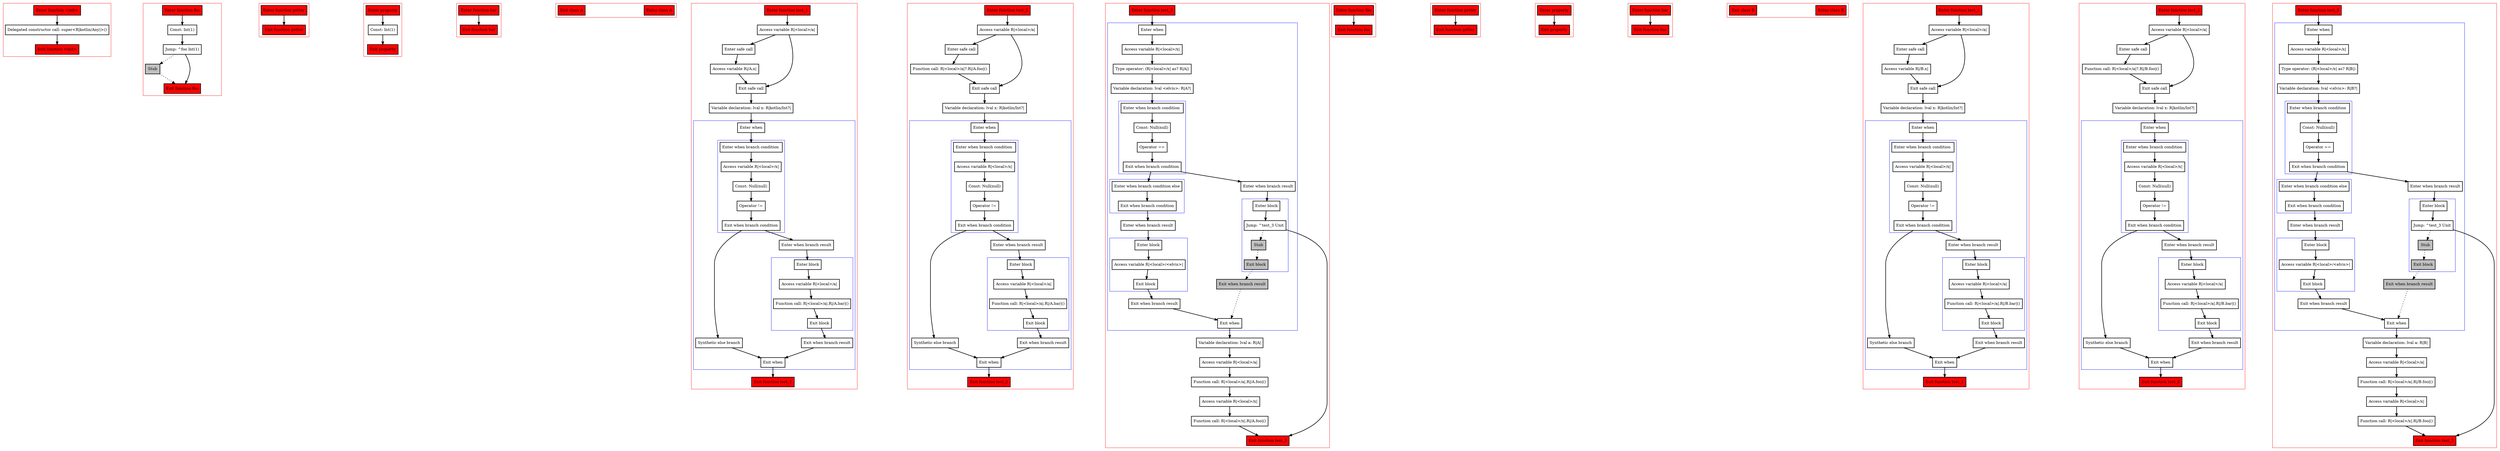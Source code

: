 digraph assignSafeCall_kt {
    graph [nodesep=3]
    node [shape=box penwidth=2]
    edge [penwidth=2]

    subgraph cluster_0 {
        color=red
        0 [label="Enter function <init>" style="filled" fillcolor=red];
        1 [label="Delegated constructor call: super<R|kotlin/Any|>()"];
        2 [label="Exit function <init>" style="filled" fillcolor=red];
    }

    0 -> {1};
    1 -> {2};

    subgraph cluster_1 {
        color=red
        3 [label="Enter function foo" style="filled" fillcolor=red];
        4 [label="Const: Int(1)"];
        5 [label="Jump: ^foo Int(1)"];
        6 [label="Stub" style="filled" fillcolor=gray];
        7 [label="Exit function foo" style="filled" fillcolor=red];
    }

    3 -> {4};
    4 -> {5};
    5 -> {7};
    5 -> {6} [style=dotted];
    6 -> {7} [style=dotted];

    subgraph cluster_2 {
        color=red
        8 [label="Enter function getter" style="filled" fillcolor=red];
        9 [label="Exit function getter" style="filled" fillcolor=red];
    }

    8 -> {9};

    subgraph cluster_3 {
        color=red
        10 [label="Enter property" style="filled" fillcolor=red];
        11 [label="Const: Int(1)"];
        12 [label="Exit property" style="filled" fillcolor=red];
    }

    10 -> {11};
    11 -> {12};

    subgraph cluster_4 {
        color=red
        13 [label="Enter function bar" style="filled" fillcolor=red];
        14 [label="Exit function bar" style="filled" fillcolor=red];
    }

    13 -> {14};

    subgraph cluster_5 {
        color=red
        15 [label="Enter class A" style="filled" fillcolor=red];
        16 [label="Exit class A" style="filled" fillcolor=red];
    }


    subgraph cluster_6 {
        color=red
        17 [label="Enter function test_1" style="filled" fillcolor=red];
        18 [label="Access variable R|<local>/a|"];
        19 [label="Enter safe call"];
        20 [label="Access variable R|/A.x|"];
        21 [label="Exit safe call"];
        22 [label="Variable declaration: lval x: R|kotlin/Int?|"];
        subgraph cluster_7 {
            color=blue
            23 [label="Enter when"];
            subgraph cluster_8 {
                color=blue
                24 [label="Enter when branch condition "];
                25 [label="Access variable R|<local>/x|"];
                26 [label="Const: Null(null)"];
                27 [label="Operator !="];
                28 [label="Exit when branch condition"];
            }
            29 [label="Synthetic else branch"];
            30 [label="Enter when branch result"];
            subgraph cluster_9 {
                color=blue
                31 [label="Enter block"];
                32 [label="Access variable R|<local>/a|"];
                33 [label="Function call: R|<local>/a|.R|/A.bar|()"];
                34 [label="Exit block"];
            }
            35 [label="Exit when branch result"];
            36 [label="Exit when"];
        }
        37 [label="Exit function test_1" style="filled" fillcolor=red];
    }

    17 -> {18};
    18 -> {19 21};
    19 -> {20};
    20 -> {21};
    21 -> {22};
    22 -> {23};
    23 -> {24};
    24 -> {25};
    25 -> {26};
    26 -> {27};
    27 -> {28};
    28 -> {30 29};
    29 -> {36};
    30 -> {31};
    31 -> {32};
    32 -> {33};
    33 -> {34};
    34 -> {35};
    35 -> {36};
    36 -> {37};

    subgraph cluster_10 {
        color=red
        38 [label="Enter function test_2" style="filled" fillcolor=red];
        39 [label="Access variable R|<local>/a|"];
        40 [label="Enter safe call"];
        41 [label="Function call: R|<local>/a|?.R|/A.foo|()"];
        42 [label="Exit safe call"];
        43 [label="Variable declaration: lval x: R|kotlin/Int?|"];
        subgraph cluster_11 {
            color=blue
            44 [label="Enter when"];
            subgraph cluster_12 {
                color=blue
                45 [label="Enter when branch condition "];
                46 [label="Access variable R|<local>/x|"];
                47 [label="Const: Null(null)"];
                48 [label="Operator !="];
                49 [label="Exit when branch condition"];
            }
            50 [label="Synthetic else branch"];
            51 [label="Enter when branch result"];
            subgraph cluster_13 {
                color=blue
                52 [label="Enter block"];
                53 [label="Access variable R|<local>/a|"];
                54 [label="Function call: R|<local>/a|.R|/A.bar|()"];
                55 [label="Exit block"];
            }
            56 [label="Exit when branch result"];
            57 [label="Exit when"];
        }
        58 [label="Exit function test_2" style="filled" fillcolor=red];
    }

    38 -> {39};
    39 -> {40 42};
    40 -> {41};
    41 -> {42};
    42 -> {43};
    43 -> {44};
    44 -> {45};
    45 -> {46};
    46 -> {47};
    47 -> {48};
    48 -> {49};
    49 -> {51 50};
    50 -> {57};
    51 -> {52};
    52 -> {53};
    53 -> {54};
    54 -> {55};
    55 -> {56};
    56 -> {57};
    57 -> {58};

    subgraph cluster_14 {
        color=red
        59 [label="Enter function test_3" style="filled" fillcolor=red];
        subgraph cluster_15 {
            color=blue
            60 [label="Enter when"];
            61 [label="Access variable R|<local>/x|"];
            62 [label="Type operator: (R|<local>/x| as? R|A|)"];
            63 [label="Variable declaration: lval <elvis>: R|A?|"];
            subgraph cluster_16 {
                color=blue
                64 [label="Enter when branch condition "];
                65 [label="Const: Null(null)"];
                66 [label="Operator =="];
                67 [label="Exit when branch condition"];
            }
            subgraph cluster_17 {
                color=blue
                68 [label="Enter when branch condition else"];
                69 [label="Exit when branch condition"];
            }
            70 [label="Enter when branch result"];
            subgraph cluster_18 {
                color=blue
                71 [label="Enter block"];
                72 [label="Access variable R|<local>/<elvis>|"];
                73 [label="Exit block"];
            }
            74 [label="Exit when branch result"];
            75 [label="Enter when branch result"];
            subgraph cluster_19 {
                color=blue
                76 [label="Enter block"];
                77 [label="Jump: ^test_3 Unit"];
                78 [label="Stub" style="filled" fillcolor=gray];
                79 [label="Exit block" style="filled" fillcolor=gray];
            }
            80 [label="Exit when branch result" style="filled" fillcolor=gray];
            81 [label="Exit when"];
        }
        82 [label="Variable declaration: lval a: R|A|"];
        83 [label="Access variable R|<local>/a|"];
        84 [label="Function call: R|<local>/a|.R|/A.foo|()"];
        85 [label="Access variable R|<local>/x|"];
        86 [label="Function call: R|<local>/x|.R|/A.foo|()"];
        87 [label="Exit function test_3" style="filled" fillcolor=red];
    }

    59 -> {60};
    60 -> {61};
    61 -> {62};
    62 -> {63};
    63 -> {64};
    64 -> {65};
    65 -> {66};
    66 -> {67};
    67 -> {75 68};
    68 -> {69};
    69 -> {70};
    70 -> {71};
    71 -> {72};
    72 -> {73};
    73 -> {74};
    74 -> {81};
    75 -> {76};
    76 -> {77};
    77 -> {87};
    77 -> {78} [style=dotted];
    78 -> {79} [style=dotted];
    79 -> {80} [style=dotted];
    80 -> {81} [style=dotted];
    81 -> {82};
    82 -> {83};
    83 -> {84};
    84 -> {85};
    85 -> {86};
    86 -> {87};

    subgraph cluster_20 {
        color=red
        88 [label="Enter function foo" style="filled" fillcolor=red];
        89 [label="Exit function foo" style="filled" fillcolor=red];
    }

    88 -> {89};

    subgraph cluster_21 {
        color=red
        90 [label="Enter function getter" style="filled" fillcolor=red];
        91 [label="Exit function getter" style="filled" fillcolor=red];
    }

    90 -> {91};

    subgraph cluster_22 {
        color=red
        92 [label="Enter property" style="filled" fillcolor=red];
        93 [label="Exit property" style="filled" fillcolor=red];
    }

    92 -> {93};

    subgraph cluster_23 {
        color=red
        94 [label="Enter function bar" style="filled" fillcolor=red];
        95 [label="Exit function bar" style="filled" fillcolor=red];
    }

    94 -> {95};

    subgraph cluster_24 {
        color=red
        96 [label="Enter class B" style="filled" fillcolor=red];
        97 [label="Exit class B" style="filled" fillcolor=red];
    }


    subgraph cluster_25 {
        color=red
        98 [label="Enter function test_1" style="filled" fillcolor=red];
        99 [label="Access variable R|<local>/a|"];
        100 [label="Enter safe call"];
        101 [label="Access variable R|/B.x|"];
        102 [label="Exit safe call"];
        103 [label="Variable declaration: lval x: R|kotlin/Int?|"];
        subgraph cluster_26 {
            color=blue
            104 [label="Enter when"];
            subgraph cluster_27 {
                color=blue
                105 [label="Enter when branch condition "];
                106 [label="Access variable R|<local>/x|"];
                107 [label="Const: Null(null)"];
                108 [label="Operator !="];
                109 [label="Exit when branch condition"];
            }
            110 [label="Synthetic else branch"];
            111 [label="Enter when branch result"];
            subgraph cluster_28 {
                color=blue
                112 [label="Enter block"];
                113 [label="Access variable R|<local>/a|"];
                114 [label="Function call: R|<local>/a|.R|/B.bar|()"];
                115 [label="Exit block"];
            }
            116 [label="Exit when branch result"];
            117 [label="Exit when"];
        }
        118 [label="Exit function test_1" style="filled" fillcolor=red];
    }

    98 -> {99};
    99 -> {100 102};
    100 -> {101};
    101 -> {102};
    102 -> {103};
    103 -> {104};
    104 -> {105};
    105 -> {106};
    106 -> {107};
    107 -> {108};
    108 -> {109};
    109 -> {111 110};
    110 -> {117};
    111 -> {112};
    112 -> {113};
    113 -> {114};
    114 -> {115};
    115 -> {116};
    116 -> {117};
    117 -> {118};

    subgraph cluster_29 {
        color=red
        119 [label="Enter function test_2" style="filled" fillcolor=red];
        120 [label="Access variable R|<local>/a|"];
        121 [label="Enter safe call"];
        122 [label="Function call: R|<local>/a|?.R|/B.foo|()"];
        123 [label="Exit safe call"];
        124 [label="Variable declaration: lval x: R|kotlin/Int?|"];
        subgraph cluster_30 {
            color=blue
            125 [label="Enter when"];
            subgraph cluster_31 {
                color=blue
                126 [label="Enter when branch condition "];
                127 [label="Access variable R|<local>/x|"];
                128 [label="Const: Null(null)"];
                129 [label="Operator !="];
                130 [label="Exit when branch condition"];
            }
            131 [label="Synthetic else branch"];
            132 [label="Enter when branch result"];
            subgraph cluster_32 {
                color=blue
                133 [label="Enter block"];
                134 [label="Access variable R|<local>/a|"];
                135 [label="Function call: R|<local>/a|.R|/B.bar|()"];
                136 [label="Exit block"];
            }
            137 [label="Exit when branch result"];
            138 [label="Exit when"];
        }
        139 [label="Exit function test_2" style="filled" fillcolor=red];
    }

    119 -> {120};
    120 -> {121 123};
    121 -> {122};
    122 -> {123};
    123 -> {124};
    124 -> {125};
    125 -> {126};
    126 -> {127};
    127 -> {128};
    128 -> {129};
    129 -> {130};
    130 -> {132 131};
    131 -> {138};
    132 -> {133};
    133 -> {134};
    134 -> {135};
    135 -> {136};
    136 -> {137};
    137 -> {138};
    138 -> {139};

    subgraph cluster_33 {
        color=red
        140 [label="Enter function test_3" style="filled" fillcolor=red];
        subgraph cluster_34 {
            color=blue
            141 [label="Enter when"];
            142 [label="Access variable R|<local>/x|"];
            143 [label="Type operator: (R|<local>/x| as? R|B|)"];
            144 [label="Variable declaration: lval <elvis>: R|B?|"];
            subgraph cluster_35 {
                color=blue
                145 [label="Enter when branch condition "];
                146 [label="Const: Null(null)"];
                147 [label="Operator =="];
                148 [label="Exit when branch condition"];
            }
            subgraph cluster_36 {
                color=blue
                149 [label="Enter when branch condition else"];
                150 [label="Exit when branch condition"];
            }
            151 [label="Enter when branch result"];
            subgraph cluster_37 {
                color=blue
                152 [label="Enter block"];
                153 [label="Access variable R|<local>/<elvis>|"];
                154 [label="Exit block"];
            }
            155 [label="Exit when branch result"];
            156 [label="Enter when branch result"];
            subgraph cluster_38 {
                color=blue
                157 [label="Enter block"];
                158 [label="Jump: ^test_3 Unit"];
                159 [label="Stub" style="filled" fillcolor=gray];
                160 [label="Exit block" style="filled" fillcolor=gray];
            }
            161 [label="Exit when branch result" style="filled" fillcolor=gray];
            162 [label="Exit when"];
        }
        163 [label="Variable declaration: lval a: R|B|"];
        164 [label="Access variable R|<local>/a|"];
        165 [label="Function call: R|<local>/a|.R|/B.foo|()"];
        166 [label="Access variable R|<local>/x|"];
        167 [label="Function call: R|<local>/x|.R|/B.foo|()"];
        168 [label="Exit function test_3" style="filled" fillcolor=red];
    }

    140 -> {141};
    141 -> {142};
    142 -> {143};
    143 -> {144};
    144 -> {145};
    145 -> {146};
    146 -> {147};
    147 -> {148};
    148 -> {156 149};
    149 -> {150};
    150 -> {151};
    151 -> {152};
    152 -> {153};
    153 -> {154};
    154 -> {155};
    155 -> {162};
    156 -> {157};
    157 -> {158};
    158 -> {168};
    158 -> {159} [style=dotted];
    159 -> {160} [style=dotted];
    160 -> {161} [style=dotted];
    161 -> {162} [style=dotted];
    162 -> {163};
    163 -> {164};
    164 -> {165};
    165 -> {166};
    166 -> {167};
    167 -> {168};

}
